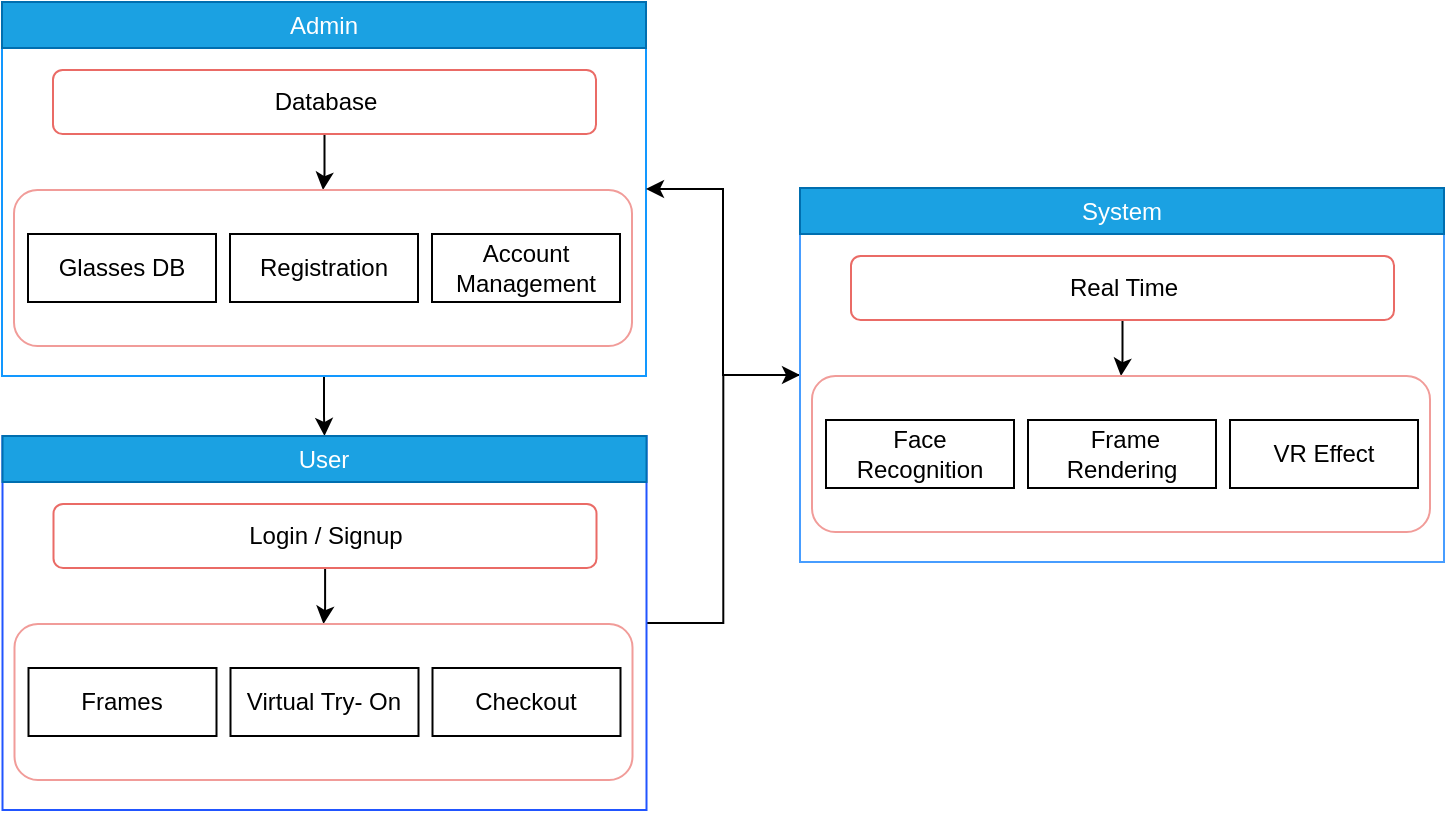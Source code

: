 <mxfile version="22.1.4" type="github">
  <diagram id="C5RBs43oDa-KdzZeNtuy" name="Page-1">
    <mxGraphModel dx="1243" dy="480" grid="0" gridSize="10" guides="1" tooltips="1" connect="1" arrows="1" fold="1" page="0" pageScale="1" pageWidth="827" pageHeight="1169" background="none" math="0" shadow="0">
      <root>
        <mxCell id="WIyWlLk6GJQsqaUBKTNV-0" />
        <mxCell id="WIyWlLk6GJQsqaUBKTNV-1" parent="WIyWlLk6GJQsqaUBKTNV-0" />
        <mxCell id="pz0wfAD-43-WHfhDFw_i-35" style="edgeStyle=orthogonalEdgeStyle;rounded=0;orthogonalLoop=1;jettySize=auto;html=1;entryX=0.5;entryY=0;entryDx=0;entryDy=0;" edge="1" parent="WIyWlLk6GJQsqaUBKTNV-1" source="pz0wfAD-43-WHfhDFw_i-6" target="pz0wfAD-43-WHfhDFw_i-20">
          <mxGeometry relative="1" as="geometry" />
        </mxCell>
        <mxCell id="pz0wfAD-43-WHfhDFw_i-6" value="" style="rounded=0;whiteSpace=wrap;html=1;strokeColor=#1298FF;" vertex="1" parent="WIyWlLk6GJQsqaUBKTNV-1">
          <mxGeometry x="-201" y="112" width="322" height="187" as="geometry" />
        </mxCell>
        <mxCell id="pz0wfAD-43-WHfhDFw_i-7" value="Admin" style="rounded=0;whiteSpace=wrap;html=1;fillColor=#1ba1e2;fontColor=#ffffff;strokeColor=#006EAF;" vertex="1" parent="WIyWlLk6GJQsqaUBKTNV-1">
          <mxGeometry x="-201" y="112" width="322" height="23" as="geometry" />
        </mxCell>
        <mxCell id="pz0wfAD-43-WHfhDFw_i-15" style="edgeStyle=orthogonalEdgeStyle;rounded=0;orthogonalLoop=1;jettySize=auto;html=1;entryX=0.5;entryY=0;entryDx=0;entryDy=0;" edge="1" parent="WIyWlLk6GJQsqaUBKTNV-1" source="pz0wfAD-43-WHfhDFw_i-9" target="pz0wfAD-43-WHfhDFw_i-10">
          <mxGeometry relative="1" as="geometry" />
        </mxCell>
        <mxCell id="pz0wfAD-43-WHfhDFw_i-9" value="Database" style="rounded=1;whiteSpace=wrap;html=1;strokeColor=#EA6B66;" vertex="1" parent="WIyWlLk6GJQsqaUBKTNV-1">
          <mxGeometry x="-175.5" y="146" width="271.5" height="32" as="geometry" />
        </mxCell>
        <mxCell id="pz0wfAD-43-WHfhDFw_i-10" value="" style="rounded=1;whiteSpace=wrap;html=1;strokeColor=#F19C99;" vertex="1" parent="WIyWlLk6GJQsqaUBKTNV-1">
          <mxGeometry x="-195" y="206" width="309" height="78" as="geometry" />
        </mxCell>
        <mxCell id="pz0wfAD-43-WHfhDFw_i-16" value="Glasses DB" style="rounded=0;whiteSpace=wrap;html=1;" vertex="1" parent="WIyWlLk6GJQsqaUBKTNV-1">
          <mxGeometry x="-188" y="228" width="94" height="34" as="geometry" />
        </mxCell>
        <mxCell id="pz0wfAD-43-WHfhDFw_i-17" value="Registration" style="rounded=0;whiteSpace=wrap;html=1;" vertex="1" parent="WIyWlLk6GJQsqaUBKTNV-1">
          <mxGeometry x="-87" y="228" width="94" height="34" as="geometry" />
        </mxCell>
        <mxCell id="pz0wfAD-43-WHfhDFw_i-18" value="Account Management" style="rounded=0;whiteSpace=wrap;html=1;" vertex="1" parent="WIyWlLk6GJQsqaUBKTNV-1">
          <mxGeometry x="14" y="228" width="94" height="34" as="geometry" />
        </mxCell>
        <mxCell id="pz0wfAD-43-WHfhDFw_i-36" style="edgeStyle=orthogonalEdgeStyle;rounded=0;orthogonalLoop=1;jettySize=auto;html=1;" edge="1" parent="WIyWlLk6GJQsqaUBKTNV-1" source="pz0wfAD-43-WHfhDFw_i-19" target="pz0wfAD-43-WHfhDFw_i-27">
          <mxGeometry relative="1" as="geometry" />
        </mxCell>
        <mxCell id="pz0wfAD-43-WHfhDFw_i-19" value="" style="rounded=0;whiteSpace=wrap;html=1;strokeColor=#2155FF;" vertex="1" parent="WIyWlLk6GJQsqaUBKTNV-1">
          <mxGeometry x="-200.75" y="329" width="322" height="187" as="geometry" />
        </mxCell>
        <mxCell id="pz0wfAD-43-WHfhDFw_i-20" value="User" style="rounded=0;whiteSpace=wrap;html=1;fillColor=#1ba1e2;fontColor=#ffffff;strokeColor=#006EAF;" vertex="1" parent="WIyWlLk6GJQsqaUBKTNV-1">
          <mxGeometry x="-200.75" y="329" width="322" height="23" as="geometry" />
        </mxCell>
        <mxCell id="pz0wfAD-43-WHfhDFw_i-21" style="edgeStyle=orthogonalEdgeStyle;rounded=0;orthogonalLoop=1;jettySize=auto;html=1;entryX=0.5;entryY=0;entryDx=0;entryDy=0;" edge="1" parent="WIyWlLk6GJQsqaUBKTNV-1" source="pz0wfAD-43-WHfhDFw_i-22" target="pz0wfAD-43-WHfhDFw_i-23">
          <mxGeometry relative="1" as="geometry" />
        </mxCell>
        <mxCell id="pz0wfAD-43-WHfhDFw_i-22" value="Login / Signup" style="rounded=1;whiteSpace=wrap;html=1;strokeColor=#EA6B66;" vertex="1" parent="WIyWlLk6GJQsqaUBKTNV-1">
          <mxGeometry x="-175.25" y="363" width="271.5" height="32" as="geometry" />
        </mxCell>
        <mxCell id="pz0wfAD-43-WHfhDFw_i-23" value="" style="rounded=1;whiteSpace=wrap;html=1;strokeColor=#F19C99;" vertex="1" parent="WIyWlLk6GJQsqaUBKTNV-1">
          <mxGeometry x="-194.75" y="423" width="309" height="78" as="geometry" />
        </mxCell>
        <mxCell id="pz0wfAD-43-WHfhDFw_i-24" value="Frames" style="rounded=0;whiteSpace=wrap;html=1;" vertex="1" parent="WIyWlLk6GJQsqaUBKTNV-1">
          <mxGeometry x="-187.75" y="445" width="94" height="34" as="geometry" />
        </mxCell>
        <mxCell id="pz0wfAD-43-WHfhDFw_i-25" value="Virtual Try- On" style="rounded=0;whiteSpace=wrap;html=1;" vertex="1" parent="WIyWlLk6GJQsqaUBKTNV-1">
          <mxGeometry x="-86.75" y="445" width="94" height="34" as="geometry" />
        </mxCell>
        <mxCell id="pz0wfAD-43-WHfhDFw_i-26" value="Checkout" style="rounded=0;whiteSpace=wrap;html=1;" vertex="1" parent="WIyWlLk6GJQsqaUBKTNV-1">
          <mxGeometry x="14.25" y="445" width="94" height="34" as="geometry" />
        </mxCell>
        <mxCell id="pz0wfAD-43-WHfhDFw_i-37" style="edgeStyle=orthogonalEdgeStyle;rounded=0;orthogonalLoop=1;jettySize=auto;html=1;entryX=1;entryY=0.5;entryDx=0;entryDy=0;" edge="1" parent="WIyWlLk6GJQsqaUBKTNV-1" source="pz0wfAD-43-WHfhDFw_i-27" target="pz0wfAD-43-WHfhDFw_i-6">
          <mxGeometry relative="1" as="geometry" />
        </mxCell>
        <mxCell id="pz0wfAD-43-WHfhDFw_i-27" value="" style="rounded=0;whiteSpace=wrap;html=1;strokeColor=#479DFF;" vertex="1" parent="WIyWlLk6GJQsqaUBKTNV-1">
          <mxGeometry x="198" y="205" width="322" height="187" as="geometry" />
        </mxCell>
        <mxCell id="pz0wfAD-43-WHfhDFw_i-28" value="System" style="rounded=0;whiteSpace=wrap;html=1;fillColor=#1ba1e2;fontColor=#ffffff;strokeColor=#006EAF;" vertex="1" parent="WIyWlLk6GJQsqaUBKTNV-1">
          <mxGeometry x="198" y="205" width="322" height="23" as="geometry" />
        </mxCell>
        <mxCell id="pz0wfAD-43-WHfhDFw_i-29" style="edgeStyle=orthogonalEdgeStyle;rounded=0;orthogonalLoop=1;jettySize=auto;html=1;entryX=0.5;entryY=0;entryDx=0;entryDy=0;" edge="1" parent="WIyWlLk6GJQsqaUBKTNV-1" source="pz0wfAD-43-WHfhDFw_i-30" target="pz0wfAD-43-WHfhDFw_i-31">
          <mxGeometry relative="1" as="geometry" />
        </mxCell>
        <mxCell id="pz0wfAD-43-WHfhDFw_i-30" value="Real Time" style="rounded=1;whiteSpace=wrap;html=1;strokeColor=#EA6B66;" vertex="1" parent="WIyWlLk6GJQsqaUBKTNV-1">
          <mxGeometry x="223.5" y="239" width="271.5" height="32" as="geometry" />
        </mxCell>
        <mxCell id="pz0wfAD-43-WHfhDFw_i-31" value="" style="rounded=1;whiteSpace=wrap;html=1;strokeColor=#F19C99;" vertex="1" parent="WIyWlLk6GJQsqaUBKTNV-1">
          <mxGeometry x="204" y="299" width="309" height="78" as="geometry" />
        </mxCell>
        <mxCell id="pz0wfAD-43-WHfhDFw_i-32" value="Face Recognition" style="rounded=0;whiteSpace=wrap;html=1;" vertex="1" parent="WIyWlLk6GJQsqaUBKTNV-1">
          <mxGeometry x="211" y="321" width="94" height="34" as="geometry" />
        </mxCell>
        <mxCell id="pz0wfAD-43-WHfhDFw_i-33" value="&amp;nbsp;Frame Rendering" style="rounded=0;whiteSpace=wrap;html=1;" vertex="1" parent="WIyWlLk6GJQsqaUBKTNV-1">
          <mxGeometry x="312" y="321" width="94" height="34" as="geometry" />
        </mxCell>
        <mxCell id="pz0wfAD-43-WHfhDFw_i-34" value="VR Effect" style="rounded=0;whiteSpace=wrap;html=1;" vertex="1" parent="WIyWlLk6GJQsqaUBKTNV-1">
          <mxGeometry x="413" y="321" width="94" height="34" as="geometry" />
        </mxCell>
      </root>
    </mxGraphModel>
  </diagram>
</mxfile>
